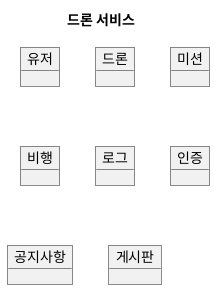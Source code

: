 @startuml

title 드론 서비스

object 유저
object 드론

object 미션
object 비행

object 로그
object 인증

object 공지사항
object 게시판





@enduml
